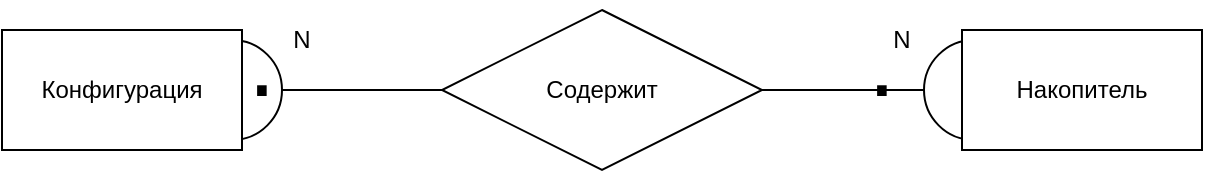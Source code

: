 <mxfile version="26.1.1">
  <diagram name="Страница — 1" id="4P2TuRurt0aIS8LbPAxJ">
    <mxGraphModel dx="578" dy="876" grid="1" gridSize="10" guides="1" tooltips="1" connect="1" arrows="1" fold="1" page="1" pageScale="1" pageWidth="827" pageHeight="1169" math="0" shadow="0">
      <root>
        <mxCell id="0" />
        <mxCell id="1" parent="0" />
        <mxCell id="8SrQtmiBnrTP2yG4pIr--1" value="" style="ellipse;whiteSpace=wrap;html=1;aspect=fixed;" parent="1" vertex="1">
          <mxGeometry x="130" y="105" width="50" height="50" as="geometry" />
        </mxCell>
        <mxCell id="8SrQtmiBnrTP2yG4pIr--2" value="Содержит" style="rhombus;whiteSpace=wrap;html=1;" parent="1" vertex="1">
          <mxGeometry x="260" y="90" width="160" height="80" as="geometry" />
        </mxCell>
        <mxCell id="8SrQtmiBnrTP2yG4pIr--3" value="" style="endArrow=none;html=1;rounded=0;fontSize=12;startSize=8;endSize=8;curved=1;exitX=1;exitY=0.5;exitDx=0;exitDy=0;entryX=0;entryY=0.5;entryDx=0;entryDy=0;" parent="1" source="8SrQtmiBnrTP2yG4pIr--1" target="8SrQtmiBnrTP2yG4pIr--2" edge="1">
          <mxGeometry width="50" height="50" relative="1" as="geometry">
            <mxPoint x="220" y="100" as="sourcePoint" />
            <mxPoint x="340" y="90" as="targetPoint" />
          </mxGeometry>
        </mxCell>
        <mxCell id="8SrQtmiBnrTP2yG4pIr--4" value="" style="endArrow=none;html=1;rounded=0;fontSize=12;startSize=8;endSize=8;curved=1;exitX=1;exitY=0.5;exitDx=0;exitDy=0;entryX=0;entryY=0.5;entryDx=0;entryDy=0;" parent="1" source="8SrQtmiBnrTP2yG4pIr--2" target="8SrQtmiBnrTP2yG4pIr--5" edge="1">
          <mxGeometry width="50" height="50" relative="1" as="geometry">
            <mxPoint x="420" y="129.58" as="sourcePoint" />
            <mxPoint x="340" y="270" as="targetPoint" />
          </mxGeometry>
        </mxCell>
        <mxCell id="8SrQtmiBnrTP2yG4pIr--5" value="" style="ellipse;whiteSpace=wrap;html=1;aspect=fixed;" parent="1" vertex="1">
          <mxGeometry x="501" y="105" width="50" height="50" as="geometry" />
        </mxCell>
        <mxCell id="8SrQtmiBnrTP2yG4pIr--6" value="Накопитель" style="rounded=0;whiteSpace=wrap;html=1;labelBackgroundColor=none;gradientColor=none;" parent="1" vertex="1">
          <mxGeometry x="520" y="100" width="120" height="60" as="geometry" />
        </mxCell>
        <mxCell id="8SrQtmiBnrTP2yG4pIr--7" value="N" style="text;html=1;align=center;verticalAlign=middle;whiteSpace=wrap;rounded=0;" parent="1" vertex="1">
          <mxGeometry x="160" y="90" width="60" height="30" as="geometry" />
        </mxCell>
        <mxCell id="8SrQtmiBnrTP2yG4pIr--8" value="N" style="text;html=1;align=center;verticalAlign=middle;whiteSpace=wrap;rounded=0;" parent="1" vertex="1">
          <mxGeometry x="460" y="90" width="60" height="30" as="geometry" />
        </mxCell>
        <mxCell id="8SrQtmiBnrTP2yG4pIr--9" value="&lt;font style=&quot;font-size: 50px;&quot;&gt;.&lt;/font&gt;" style="text;html=1;align=center;verticalAlign=middle;whiteSpace=wrap;rounded=0;" parent="1" vertex="1">
          <mxGeometry x="450" y="100" width="60" height="30" as="geometry" />
        </mxCell>
        <mxCell id="8SrQtmiBnrTP2yG4pIr--10" value="&lt;font style=&quot;font-size: 50px;&quot;&gt;.&lt;/font&gt;" style="text;html=1;align=center;verticalAlign=middle;whiteSpace=wrap;rounded=0;" parent="1" vertex="1">
          <mxGeometry x="140" y="100" width="60" height="30" as="geometry" />
        </mxCell>
        <mxCell id="8SrQtmiBnrTP2yG4pIr--11" value="Конфигурация" style="rounded=0;whiteSpace=wrap;html=1;labelBackgroundColor=none;gradientColor=none;" parent="1" vertex="1">
          <mxGeometry x="40" y="100" width="120" height="60" as="geometry" />
        </mxCell>
      </root>
    </mxGraphModel>
  </diagram>
</mxfile>
